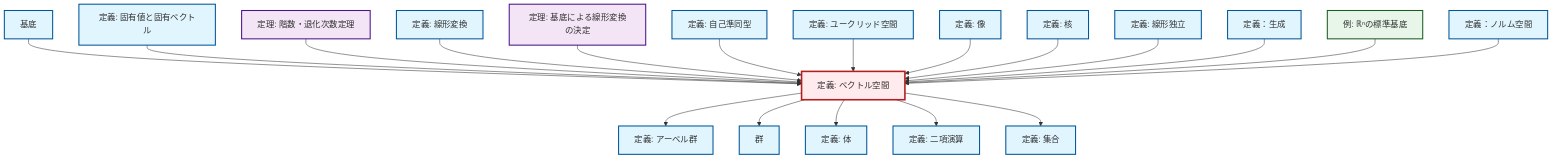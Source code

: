 graph TD
    classDef definition fill:#e1f5fe,stroke:#01579b,stroke-width:2px
    classDef theorem fill:#f3e5f5,stroke:#4a148c,stroke-width:2px
    classDef axiom fill:#fff3e0,stroke:#e65100,stroke-width:2px
    classDef example fill:#e8f5e9,stroke:#1b5e20,stroke-width:2px
    classDef current fill:#ffebee,stroke:#b71c1c,stroke-width:3px
    def-kernel["定義: 核"]:::definition
    def-group["群"]:::definition
    def-basis["基底"]:::definition
    thm-rank-nullity["定理: 階数・退化次数定理"]:::theorem
    def-euclidean-space["定義: ユークリッド空間"]:::definition
    def-abelian-group["定義: アーベル群"]:::definition
    def-set["定義: 集合"]:::definition
    def-binary-operation["定義: 二項演算"]:::definition
    def-span["定義：生成"]:::definition
    thm-linear-transformation-basis["定理: 基底による線形変換の決定"]:::theorem
    def-image["定義: 像"]:::definition
    def-eigenvalue-eigenvector["定義: 固有値と固有ベクトル"]:::definition
    def-field["定義: 体"]:::definition
    ex-standard-basis-rn["例: ℝⁿの標準基底"]:::example
    def-linear-transformation["定義: 線形変換"]:::definition
    def-vector-space["定義: ベクトル空間"]:::definition
    def-normed-vector-space["定義：ノルム空間"]:::definition
    def-linear-independence["定義: 線形独立"]:::definition
    def-endomorphism["定義: 自己準同型"]:::definition
    def-basis --> def-vector-space
    def-eigenvalue-eigenvector --> def-vector-space
    thm-rank-nullity --> def-vector-space
    def-linear-transformation --> def-vector-space
    thm-linear-transformation-basis --> def-vector-space
    def-vector-space --> def-abelian-group
    def-endomorphism --> def-vector-space
    def-vector-space --> def-group
    def-euclidean-space --> def-vector-space
    def-image --> def-vector-space
    def-kernel --> def-vector-space
    def-linear-independence --> def-vector-space
    def-span --> def-vector-space
    def-vector-space --> def-field
    ex-standard-basis-rn --> def-vector-space
    def-vector-space --> def-binary-operation
    def-normed-vector-space --> def-vector-space
    def-vector-space --> def-set
    class def-vector-space current